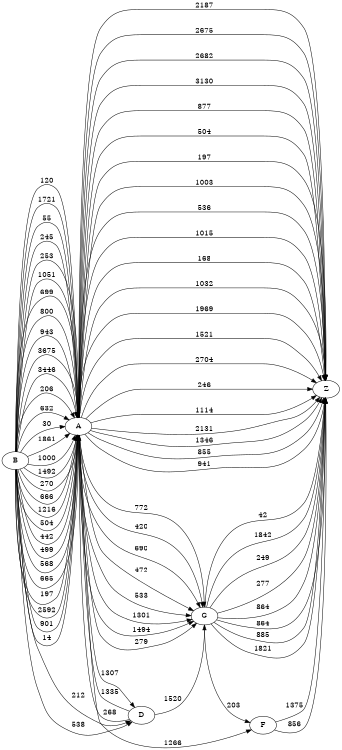 digraph G {
	rankdir=LR size="8,5"
	B
	A
	B -> A [label=120]
	A
	Z
	A -> Z [label=2187]
	B
	A
	B -> A [label=1721]
	A
	G
	A -> G [label=772]
	G
	Z
	G -> Z [label=42]
	B
	D
	B -> D [label=212]
	D
	A
	D -> A [label=1335]
	A
	Z
	A -> Z [label=2675]
	B
	A
	B -> A [label=55]
	A
	Z
	A -> Z [label=2682]
	B
	A
	B -> A [label=245]
	A
	Z
	A -> Z [label=3130]
	B
	A
	B -> A [label=253]
	A
	G
	A -> G [label=420]
	G
	Z
	G -> Z [label=1842]
	B
	A
	B -> A [label=1051]
	A
	Z
	A -> Z [label=877]
	B
	A
	B -> A [label=699]
	A
	G
	A -> G [label=690]
	G
	Z
	G -> Z [label=249]
	B
	A
	B -> A [label=800]
	A
	G
	A -> G [label=472]
	G
	Z
	G -> Z [label=277]
	B
	A
	B -> A [label=943]
	A
	Z
	A -> Z [label=504]
	B
	A
	B -> A [label=3675]
	A
	Z
	A -> Z [label=197]
	B
	A
	B -> A [label=3446]
	A
	Z
	A -> Z [label=1003]
	B
	A
	B -> A [label=206]
	A
	Z
	A -> Z [label=536]
	B
	A
	B -> A [label=632]
	A
	Z
	A -> Z [label=1015]
	B
	A
	B -> A [label=30]
	A
	Z
	A -> Z [label=168]
	B
	A
	B -> A [label=1861]
	A
	Z
	A -> Z [label=1032]
	B
	A
	B -> A [label=1000]
	A
	D
	A -> D [label=1307]
	D
	G
	D -> G [label=1520]
	G
	Z
	G -> Z [label=864]
	B
	A
	B -> A [label=1492]
	A
	Z
	A -> Z [label=1969]
	B
	A
	B -> A [label=270]
	A
	Z
	A -> Z [label=1521]
	B
	A
	B -> A [label=666]
	A
	Z
	A -> Z [label=2704]
	B
	A
	B -> A [label=1216]
	A
	G
	A -> G [label=533]
	G
	Z
	G -> Z [label=864]
	B
	A
	B -> A [label=504]
	A
	Z
	A -> Z [label=246]
	B
	A
	B -> A [label=442]
	A
	F
	A -> F [label=1266]
	F
	Z
	F -> Z [label=1375]
	B
	A
	B -> A [label=499]
	A
	Z
	A -> Z [label=1114]
	B
	D
	B -> D [label=538]
	D
	A
	D -> A [label=268]
	A
	G
	A -> G [label=1301]
	G
	Z
	G -> Z [label=885]
	B
	A
	B -> A [label=568]
	A
	Z
	A -> Z [label=2131]
	B
	A
	B -> A [label=665]
	A
	G
	A -> G [label=1494]
	G
	Z
	G -> Z [label=1821]
	B
	A
	B -> A [label=197]
	A
	G
	A -> G [label=279]
	G
	F
	G -> F [label=203]
	F
	Z
	F -> Z [label=856]
	B
	A
	B -> A [label=2592]
	A
	Z
	A -> Z [label=1346]
	B
	A
	B -> A [label=901]
	A
	Z
	A -> Z [label=855]
	B
	A
	B -> A [label=14]
	A
	Z
	A -> Z [label=941]
}
